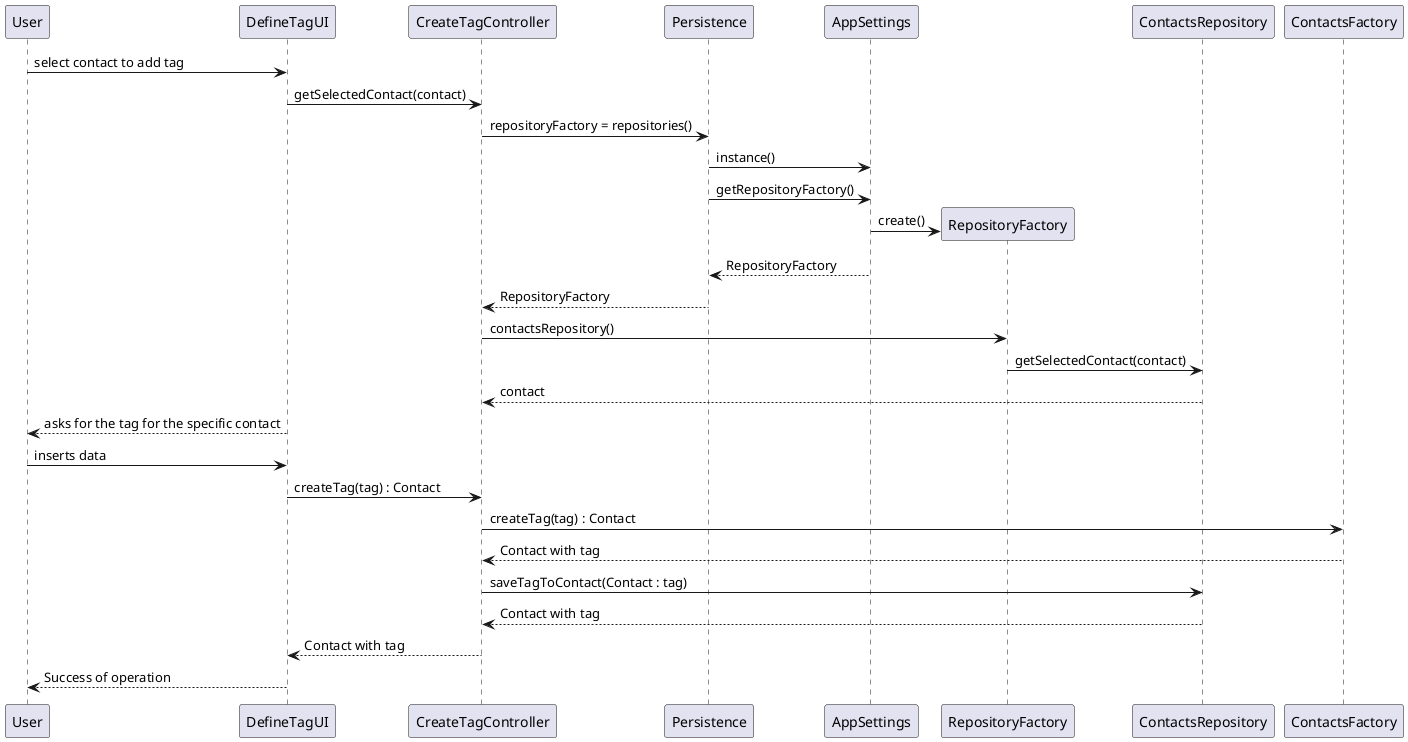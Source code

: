 @startuml doc-files/crm_contacts_with_tags_design_sd_1.png

User -> DefineTagUI : select contact to add tag
DefineTagUI -> CreateTagController: getSelectedContact(contact)
CreateTagController -> Persistence : repositoryFactory = repositories()
Persistence -> AppSettings : instance()
Persistence -> AppSettings : getRepositoryFactory()
create RepositoryFactory
AppSettings -> RepositoryFactory : create()
AppSettings --> Persistence : RepositoryFactory
Persistence --> CreateTagController : RepositoryFactory
CreateTagController -> RepositoryFactory : contactsRepository()
RepositoryFactory -> ContactsRepository: getSelectedContact(contact)
CreateTagController <-- ContactsRepository: contact
DefineTagUI --> User : asks for the tag for the specific contact
User -> DefineTagUI : inserts data
DefineTagUI -> CreateTagController : createTag(tag) : Contact
CreateTagController -> ContactsFactory: createTag(tag) : Contact
CreateTagController <-- ContactsFactory: Contact with tag
CreateTagController -> ContactsRepository: saveTagToContact(Contact : tag)
CreateTagController <--ContactsRepository: Contact with tag
DefineTagUI <-- CreateTagController: Contact with tag
User <--  DefineTagUI: Success of operation
@enduml
